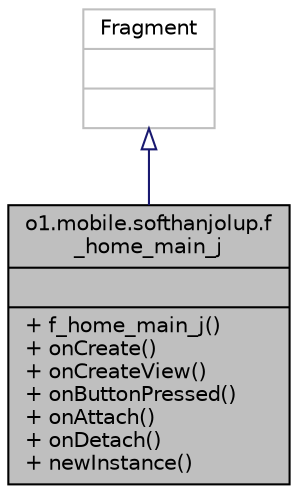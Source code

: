 digraph "o1.mobile.softhanjolup.f_home_main_j"
{
 // LATEX_PDF_SIZE
  edge [fontname="Helvetica",fontsize="10",labelfontname="Helvetica",labelfontsize="10"];
  node [fontname="Helvetica",fontsize="10",shape=record];
  Node2 [label="{o1.mobile.softhanjolup.f\l_home_main_j\n||+ f_home_main_j()\l+ onCreate()\l+ onCreateView()\l+ onButtonPressed()\l+ onAttach()\l+ onDetach()\l+ newInstance()\l}",height=0.2,width=0.4,color="black", fillcolor="grey75", style="filled", fontcolor="black",tooltip=" "];
  Node3 -> Node2 [dir="back",color="midnightblue",fontsize="10",style="solid",arrowtail="onormal",fontname="Helvetica"];
  Node3 [label="{Fragment\n||}",height=0.2,width=0.4,color="grey75", fillcolor="white", style="filled",tooltip=" "];
}
